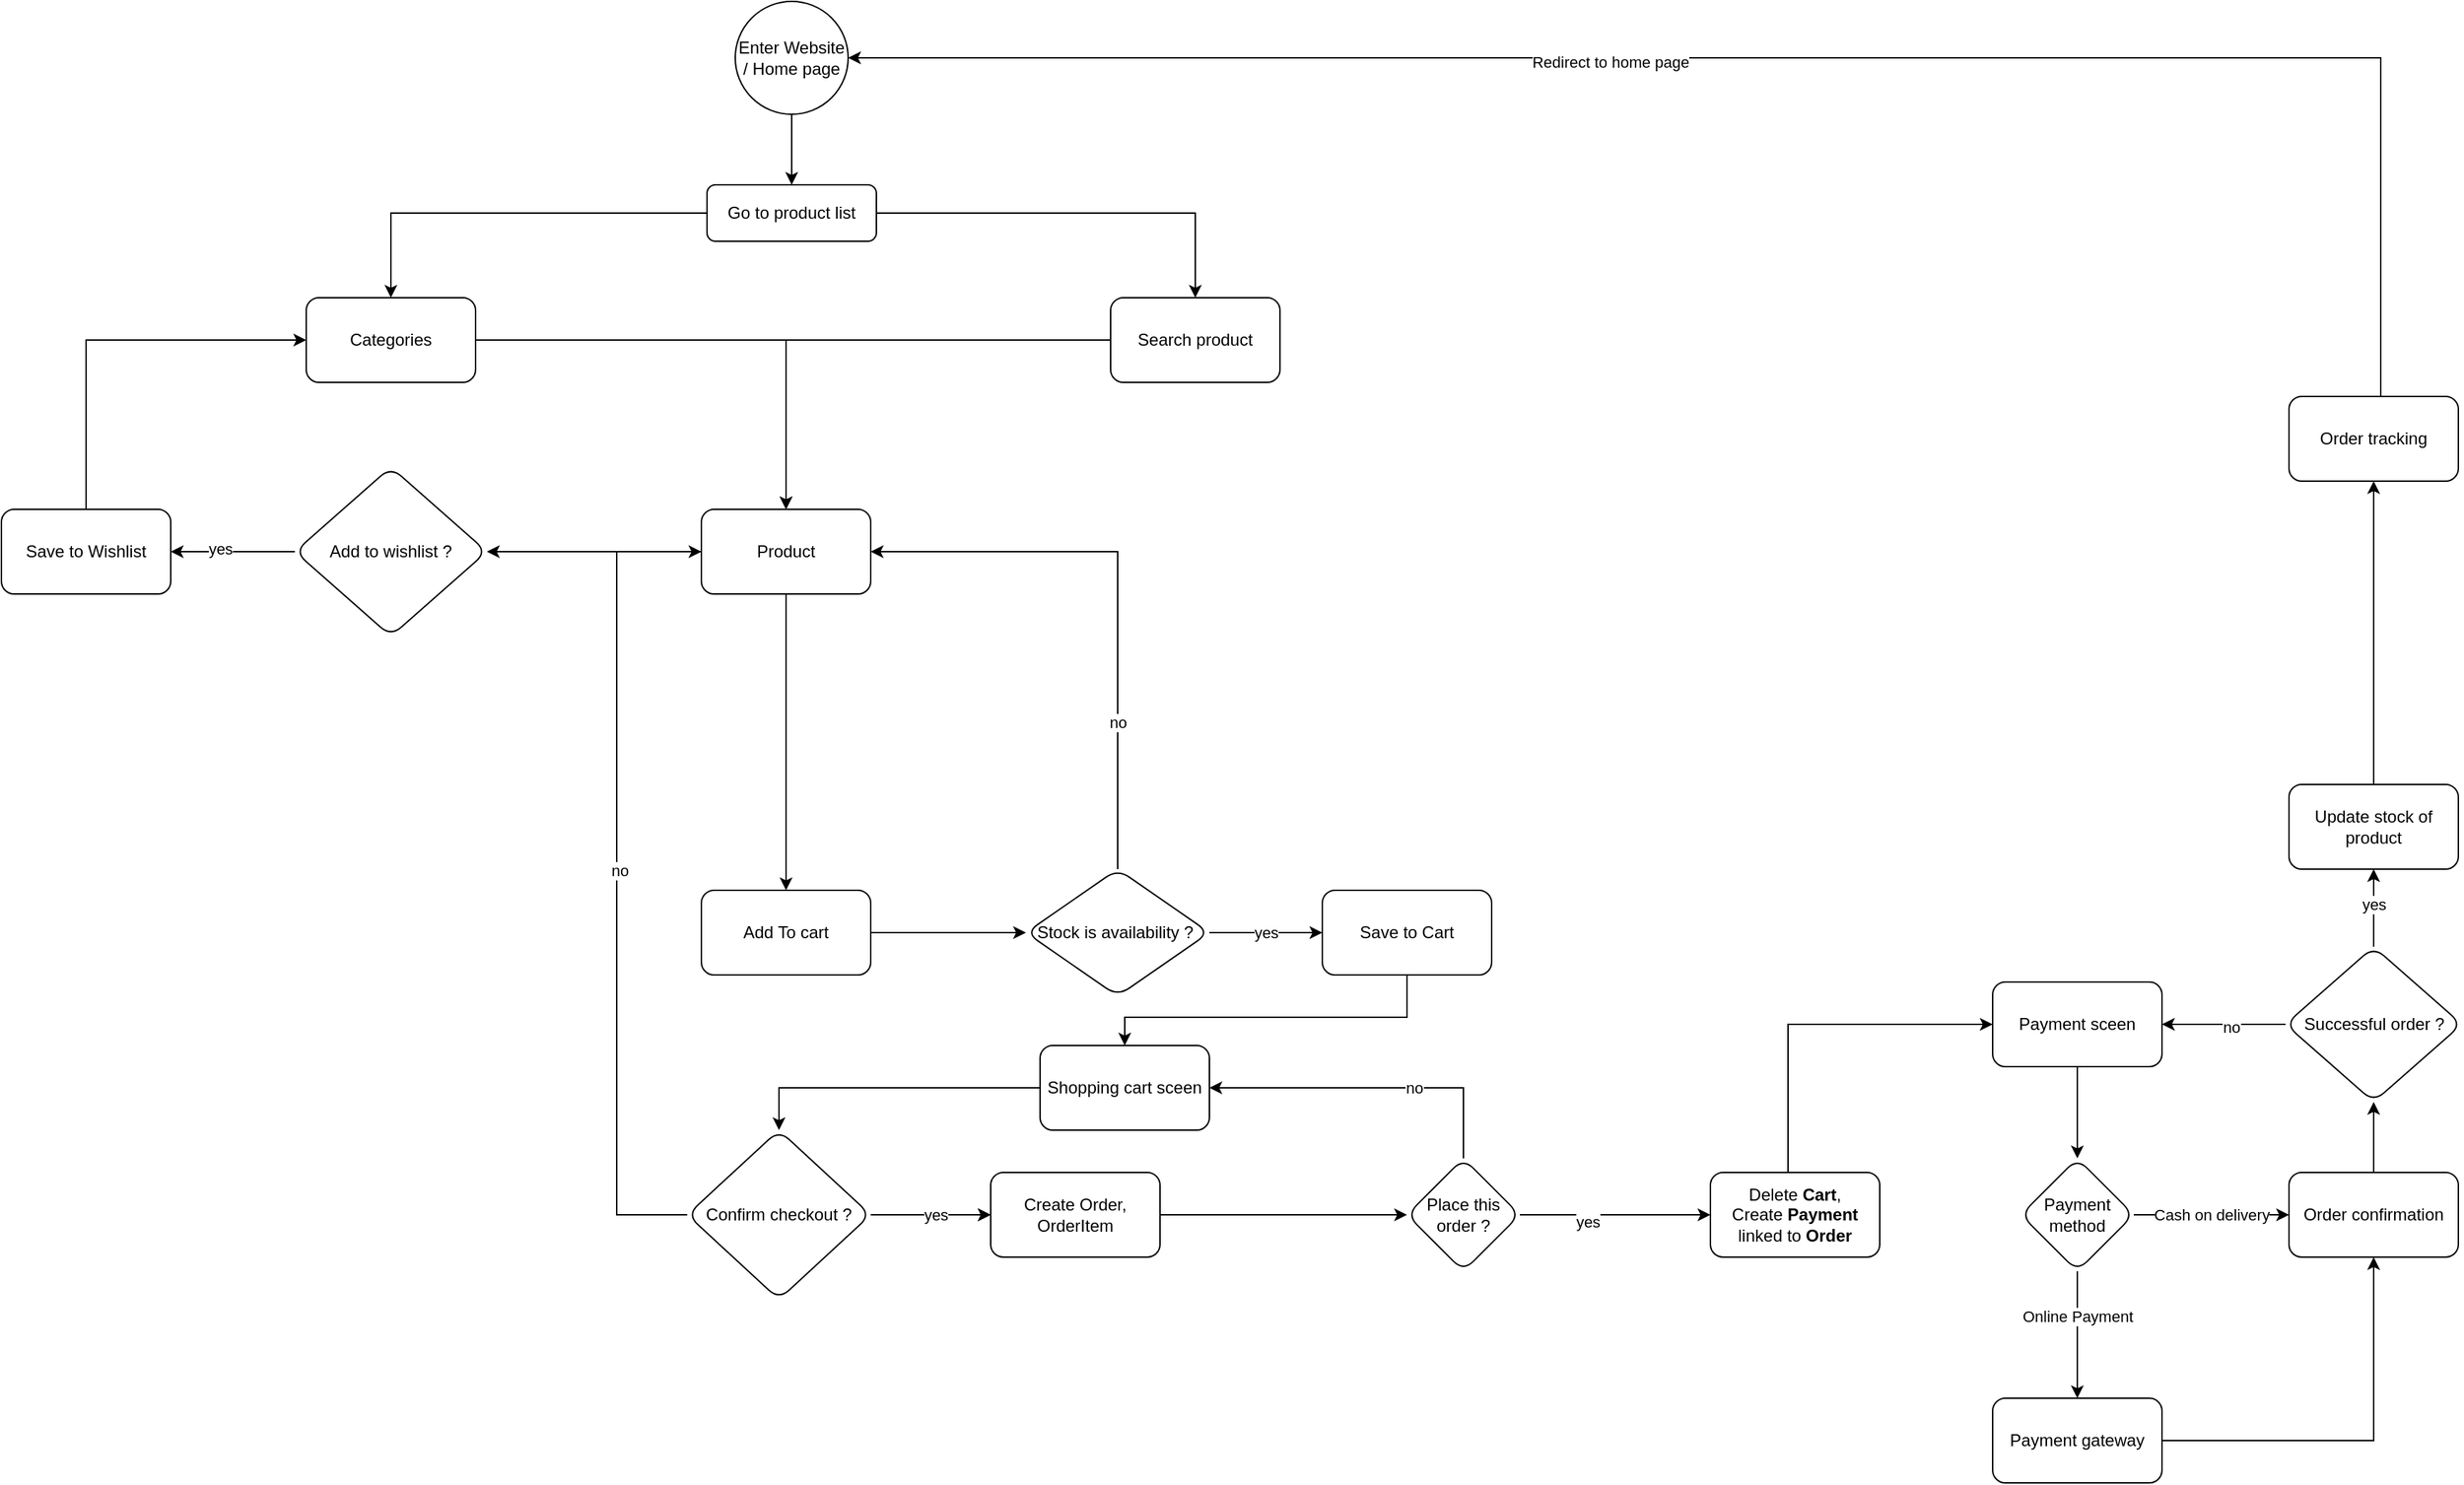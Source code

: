 <mxfile version="26.0.16">
  <diagram id="C5RBs43oDa-KdzZeNtuy" name="Page-1">
    <mxGraphModel dx="1820" dy="1865" grid="1" gridSize="10" guides="1" tooltips="1" connect="1" arrows="1" fold="1" page="1" pageScale="1" pageWidth="827" pageHeight="1169" math="0" shadow="0">
      <root>
        <mxCell id="WIyWlLk6GJQsqaUBKTNV-0" />
        <mxCell id="WIyWlLk6GJQsqaUBKTNV-1" parent="WIyWlLk6GJQsqaUBKTNV-0" />
        <mxCell id="nSsZOLsbIUvvTq5Wi3pr-3" value="" style="edgeStyle=orthogonalEdgeStyle;rounded=0;orthogonalLoop=1;jettySize=auto;html=1;" edge="1" parent="WIyWlLk6GJQsqaUBKTNV-1" source="WIyWlLk6GJQsqaUBKTNV-3" target="nSsZOLsbIUvvTq5Wi3pr-2">
          <mxGeometry relative="1" as="geometry" />
        </mxCell>
        <mxCell id="nSsZOLsbIUvvTq5Wi3pr-5" value="" style="edgeStyle=orthogonalEdgeStyle;rounded=0;orthogonalLoop=1;jettySize=auto;html=1;" edge="1" parent="WIyWlLk6GJQsqaUBKTNV-1" source="WIyWlLk6GJQsqaUBKTNV-3" target="nSsZOLsbIUvvTq5Wi3pr-4">
          <mxGeometry relative="1" as="geometry" />
        </mxCell>
        <mxCell id="WIyWlLk6GJQsqaUBKTNV-3" value="Go to product list" style="rounded=1;whiteSpace=wrap;html=1;fontSize=12;glass=0;strokeWidth=1;shadow=0;" parent="WIyWlLk6GJQsqaUBKTNV-1" vertex="1">
          <mxGeometry x="354" y="70" width="120" height="40" as="geometry" />
        </mxCell>
        <mxCell id="nSsZOLsbIUvvTq5Wi3pr-1" style="edgeStyle=orthogonalEdgeStyle;rounded=0;orthogonalLoop=1;jettySize=auto;html=1;entryX=0.5;entryY=0;entryDx=0;entryDy=0;" edge="1" parent="WIyWlLk6GJQsqaUBKTNV-1" source="nSsZOLsbIUvvTq5Wi3pr-0" target="WIyWlLk6GJQsqaUBKTNV-3">
          <mxGeometry relative="1" as="geometry" />
        </mxCell>
        <mxCell id="nSsZOLsbIUvvTq5Wi3pr-0" value="Enter Website / Home page" style="ellipse;whiteSpace=wrap;html=1;aspect=fixed;" vertex="1" parent="WIyWlLk6GJQsqaUBKTNV-1">
          <mxGeometry x="374" y="-60" width="80" height="80" as="geometry" />
        </mxCell>
        <mxCell id="nSsZOLsbIUvvTq5Wi3pr-9" style="edgeStyle=orthogonalEdgeStyle;rounded=0;orthogonalLoop=1;jettySize=auto;html=1;entryX=0.5;entryY=0;entryDx=0;entryDy=0;" edge="1" parent="WIyWlLk6GJQsqaUBKTNV-1" source="nSsZOLsbIUvvTq5Wi3pr-2" target="nSsZOLsbIUvvTq5Wi3pr-6">
          <mxGeometry relative="1" as="geometry">
            <Array as="points">
              <mxPoint x="410" y="180" />
            </Array>
          </mxGeometry>
        </mxCell>
        <mxCell id="nSsZOLsbIUvvTq5Wi3pr-2" value="Search product" style="whiteSpace=wrap;html=1;rounded=1;glass=0;strokeWidth=1;shadow=0;" vertex="1" parent="WIyWlLk6GJQsqaUBKTNV-1">
          <mxGeometry x="640" y="150" width="120" height="60" as="geometry" />
        </mxCell>
        <mxCell id="nSsZOLsbIUvvTq5Wi3pr-7" value="" style="edgeStyle=orthogonalEdgeStyle;rounded=0;orthogonalLoop=1;jettySize=auto;html=1;entryX=0.5;entryY=0;entryDx=0;entryDy=0;" edge="1" parent="WIyWlLk6GJQsqaUBKTNV-1" source="nSsZOLsbIUvvTq5Wi3pr-4" target="nSsZOLsbIUvvTq5Wi3pr-6">
          <mxGeometry relative="1" as="geometry">
            <Array as="points">
              <mxPoint x="410" y="180" />
            </Array>
          </mxGeometry>
        </mxCell>
        <mxCell id="nSsZOLsbIUvvTq5Wi3pr-4" value="Categories" style="whiteSpace=wrap;html=1;rounded=1;glass=0;strokeWidth=1;shadow=0;" vertex="1" parent="WIyWlLk6GJQsqaUBKTNV-1">
          <mxGeometry x="70" y="150" width="120" height="60" as="geometry" />
        </mxCell>
        <mxCell id="nSsZOLsbIUvvTq5Wi3pr-11" value="" style="edgeStyle=orthogonalEdgeStyle;rounded=0;orthogonalLoop=1;jettySize=auto;html=1;" edge="1" parent="WIyWlLk6GJQsqaUBKTNV-1" source="nSsZOLsbIUvvTq5Wi3pr-6" target="nSsZOLsbIUvvTq5Wi3pr-10">
          <mxGeometry relative="1" as="geometry" />
        </mxCell>
        <mxCell id="nSsZOLsbIUvvTq5Wi3pr-24" value="" style="edgeStyle=orthogonalEdgeStyle;rounded=0;orthogonalLoop=1;jettySize=auto;html=1;entryX=0.5;entryY=0;entryDx=0;entryDy=0;" edge="1" parent="WIyWlLk6GJQsqaUBKTNV-1" source="nSsZOLsbIUvvTq5Wi3pr-6" target="nSsZOLsbIUvvTq5Wi3pr-13">
          <mxGeometry relative="1" as="geometry">
            <mxPoint x="410" y="410" as="targetPoint" />
          </mxGeometry>
        </mxCell>
        <mxCell id="nSsZOLsbIUvvTq5Wi3pr-6" value="Product" style="whiteSpace=wrap;html=1;rounded=1;glass=0;strokeWidth=1;shadow=0;" vertex="1" parent="WIyWlLk6GJQsqaUBKTNV-1">
          <mxGeometry x="350" y="300" width="120" height="60" as="geometry" />
        </mxCell>
        <mxCell id="nSsZOLsbIUvvTq5Wi3pr-20" value="" style="edgeStyle=orthogonalEdgeStyle;rounded=0;orthogonalLoop=1;jettySize=auto;html=1;" edge="1" parent="WIyWlLk6GJQsqaUBKTNV-1" source="nSsZOLsbIUvvTq5Wi3pr-10" target="nSsZOLsbIUvvTq5Wi3pr-19">
          <mxGeometry relative="1" as="geometry" />
        </mxCell>
        <mxCell id="nSsZOLsbIUvvTq5Wi3pr-21" value="yes" style="edgeLabel;html=1;align=center;verticalAlign=middle;resizable=0;points=[];" vertex="1" connectable="0" parent="nSsZOLsbIUvvTq5Wi3pr-20">
          <mxGeometry x="0.204" y="-2" relative="1" as="geometry">
            <mxPoint as="offset" />
          </mxGeometry>
        </mxCell>
        <mxCell id="nSsZOLsbIUvvTq5Wi3pr-10" value="Add to wishlist ?" style="rhombus;whiteSpace=wrap;html=1;rounded=1;glass=0;strokeWidth=1;shadow=0;" vertex="1" parent="WIyWlLk6GJQsqaUBKTNV-1">
          <mxGeometry x="62" y="270" width="136" height="120" as="geometry" />
        </mxCell>
        <mxCell id="nSsZOLsbIUvvTq5Wi3pr-63" value="" style="edgeStyle=orthogonalEdgeStyle;rounded=0;orthogonalLoop=1;jettySize=auto;html=1;" edge="1" parent="WIyWlLk6GJQsqaUBKTNV-1" source="nSsZOLsbIUvvTq5Wi3pr-13" target="nSsZOLsbIUvvTq5Wi3pr-62">
          <mxGeometry relative="1" as="geometry" />
        </mxCell>
        <mxCell id="nSsZOLsbIUvvTq5Wi3pr-13" value="Add To cart" style="whiteSpace=wrap;html=1;rounded=1;glass=0;strokeWidth=1;shadow=0;" vertex="1" parent="WIyWlLk6GJQsqaUBKTNV-1">
          <mxGeometry x="350" y="570" width="120" height="60" as="geometry" />
        </mxCell>
        <mxCell id="nSsZOLsbIUvvTq5Wi3pr-32" style="edgeStyle=orthogonalEdgeStyle;rounded=0;orthogonalLoop=1;jettySize=auto;html=1;" edge="1" parent="WIyWlLk6GJQsqaUBKTNV-1" source="nSsZOLsbIUvvTq5Wi3pr-15" target="nSsZOLsbIUvvTq5Wi3pr-6">
          <mxGeometry relative="1" as="geometry">
            <Array as="points">
              <mxPoint x="290" y="800" />
              <mxPoint x="290" y="330" />
            </Array>
          </mxGeometry>
        </mxCell>
        <mxCell id="nSsZOLsbIUvvTq5Wi3pr-33" value="no" style="edgeLabel;html=1;align=center;verticalAlign=middle;resizable=0;points=[];" vertex="1" connectable="0" parent="nSsZOLsbIUvvTq5Wi3pr-32">
          <mxGeometry x="0.013" y="-2" relative="1" as="geometry">
            <mxPoint as="offset" />
          </mxGeometry>
        </mxCell>
        <mxCell id="nSsZOLsbIUvvTq5Wi3pr-35" value="" style="edgeStyle=orthogonalEdgeStyle;rounded=0;orthogonalLoop=1;jettySize=auto;html=1;" edge="1" parent="WIyWlLk6GJQsqaUBKTNV-1" source="nSsZOLsbIUvvTq5Wi3pr-15" target="nSsZOLsbIUvvTq5Wi3pr-34">
          <mxGeometry relative="1" as="geometry" />
        </mxCell>
        <mxCell id="nSsZOLsbIUvvTq5Wi3pr-36" value="" style="edgeStyle=orthogonalEdgeStyle;rounded=0;orthogonalLoop=1;jettySize=auto;html=1;" edge="1" parent="WIyWlLk6GJQsqaUBKTNV-1" source="nSsZOLsbIUvvTq5Wi3pr-15" target="nSsZOLsbIUvvTq5Wi3pr-34">
          <mxGeometry relative="1" as="geometry" />
        </mxCell>
        <mxCell id="nSsZOLsbIUvvTq5Wi3pr-37" value="yes" style="edgeLabel;html=1;align=center;verticalAlign=middle;resizable=0;points=[];" vertex="1" connectable="0" parent="nSsZOLsbIUvvTq5Wi3pr-36">
          <mxGeometry x="0.082" relative="1" as="geometry">
            <mxPoint as="offset" />
          </mxGeometry>
        </mxCell>
        <mxCell id="nSsZOLsbIUvvTq5Wi3pr-15" value="Confirm checkout ?" style="rhombus;whiteSpace=wrap;html=1;rounded=1;glass=0;strokeWidth=1;shadow=0;" vertex="1" parent="WIyWlLk6GJQsqaUBKTNV-1">
          <mxGeometry x="340" y="740" width="130" height="120" as="geometry" />
        </mxCell>
        <mxCell id="nSsZOLsbIUvvTq5Wi3pr-22" style="edgeStyle=orthogonalEdgeStyle;rounded=0;orthogonalLoop=1;jettySize=auto;html=1;" edge="1" parent="WIyWlLk6GJQsqaUBKTNV-1" source="nSsZOLsbIUvvTq5Wi3pr-19" target="nSsZOLsbIUvvTq5Wi3pr-4">
          <mxGeometry relative="1" as="geometry">
            <Array as="points">
              <mxPoint x="-86" y="180" />
            </Array>
          </mxGeometry>
        </mxCell>
        <mxCell id="nSsZOLsbIUvvTq5Wi3pr-19" value="Save to Wishlist" style="whiteSpace=wrap;html=1;rounded=1;glass=0;strokeWidth=1;shadow=0;" vertex="1" parent="WIyWlLk6GJQsqaUBKTNV-1">
          <mxGeometry x="-146" y="300" width="120" height="60" as="geometry" />
        </mxCell>
        <mxCell id="nSsZOLsbIUvvTq5Wi3pr-84" style="edgeStyle=orthogonalEdgeStyle;rounded=0;orthogonalLoop=1;jettySize=auto;html=1;" edge="1" parent="WIyWlLk6GJQsqaUBKTNV-1" source="nSsZOLsbIUvvTq5Wi3pr-29" target="nSsZOLsbIUvvTq5Wi3pr-81">
          <mxGeometry relative="1" as="geometry">
            <Array as="points">
              <mxPoint x="850" y="660" />
              <mxPoint x="650" y="660" />
            </Array>
          </mxGeometry>
        </mxCell>
        <mxCell id="nSsZOLsbIUvvTq5Wi3pr-29" value="Save to Cart" style="whiteSpace=wrap;html=1;rounded=1;glass=0;strokeWidth=1;shadow=0;" vertex="1" parent="WIyWlLk6GJQsqaUBKTNV-1">
          <mxGeometry x="790" y="570" width="120" height="60" as="geometry" />
        </mxCell>
        <mxCell id="nSsZOLsbIUvvTq5Wi3pr-41" value="" style="edgeStyle=orthogonalEdgeStyle;rounded=0;orthogonalLoop=1;jettySize=auto;html=1;entryX=0;entryY=0.5;entryDx=0;entryDy=0;" edge="1" parent="WIyWlLk6GJQsqaUBKTNV-1" source="nSsZOLsbIUvvTq5Wi3pr-34" target="nSsZOLsbIUvvTq5Wi3pr-38">
          <mxGeometry relative="1" as="geometry">
            <mxPoint x="755" y="800" as="targetPoint" />
          </mxGeometry>
        </mxCell>
        <mxCell id="nSsZOLsbIUvvTq5Wi3pr-34" value="Create Order, OrderItem" style="whiteSpace=wrap;html=1;rounded=1;glass=0;strokeWidth=1;shadow=0;" vertex="1" parent="WIyWlLk6GJQsqaUBKTNV-1">
          <mxGeometry x="555" y="770" width="120" height="60" as="geometry" />
        </mxCell>
        <mxCell id="nSsZOLsbIUvvTq5Wi3pr-46" value="" style="edgeStyle=orthogonalEdgeStyle;rounded=0;orthogonalLoop=1;jettySize=auto;html=1;" edge="1" parent="WIyWlLk6GJQsqaUBKTNV-1" source="nSsZOLsbIUvvTq5Wi3pr-38" target="nSsZOLsbIUvvTq5Wi3pr-45">
          <mxGeometry relative="1" as="geometry" />
        </mxCell>
        <mxCell id="nSsZOLsbIUvvTq5Wi3pr-47" value="yes" style="edgeLabel;html=1;align=center;verticalAlign=middle;resizable=0;points=[];" vertex="1" connectable="0" parent="nSsZOLsbIUvvTq5Wi3pr-46">
          <mxGeometry x="-0.3" y="-5" relative="1" as="geometry">
            <mxPoint as="offset" />
          </mxGeometry>
        </mxCell>
        <mxCell id="nSsZOLsbIUvvTq5Wi3pr-82" style="edgeStyle=orthogonalEdgeStyle;rounded=0;orthogonalLoop=1;jettySize=auto;html=1;" edge="1" parent="WIyWlLk6GJQsqaUBKTNV-1" source="nSsZOLsbIUvvTq5Wi3pr-38" target="nSsZOLsbIUvvTq5Wi3pr-81">
          <mxGeometry relative="1" as="geometry">
            <Array as="points">
              <mxPoint x="890" y="710" />
            </Array>
          </mxGeometry>
        </mxCell>
        <mxCell id="nSsZOLsbIUvvTq5Wi3pr-85" value="no" style="edgeLabel;html=1;align=center;verticalAlign=middle;resizable=0;points=[];" vertex="1" connectable="0" parent="nSsZOLsbIUvvTq5Wi3pr-82">
          <mxGeometry x="-0.263" relative="1" as="geometry">
            <mxPoint as="offset" />
          </mxGeometry>
        </mxCell>
        <mxCell id="nSsZOLsbIUvvTq5Wi3pr-38" value="Place this order ?" style="rhombus;whiteSpace=wrap;html=1;rounded=1;glass=0;strokeWidth=1;shadow=0;" vertex="1" parent="WIyWlLk6GJQsqaUBKTNV-1">
          <mxGeometry x="850" y="760" width="80" height="80" as="geometry" />
        </mxCell>
        <mxCell id="nSsZOLsbIUvvTq5Wi3pr-77" style="edgeStyle=orthogonalEdgeStyle;rounded=0;orthogonalLoop=1;jettySize=auto;html=1;" edge="1" parent="WIyWlLk6GJQsqaUBKTNV-1" source="nSsZOLsbIUvvTq5Wi3pr-45" target="nSsZOLsbIUvvTq5Wi3pr-76">
          <mxGeometry relative="1" as="geometry">
            <Array as="points">
              <mxPoint x="1120" y="665" />
            </Array>
          </mxGeometry>
        </mxCell>
        <mxCell id="nSsZOLsbIUvvTq5Wi3pr-45" value="Delete &lt;b&gt;Cart&lt;/b&gt;,&lt;div&gt;Create &lt;b&gt;Payment&lt;/b&gt; linked to &lt;b&gt;Order&lt;/b&gt;&lt;/div&gt;" style="whiteSpace=wrap;html=1;rounded=1;glass=0;strokeWidth=1;shadow=0;" vertex="1" parent="WIyWlLk6GJQsqaUBKTNV-1">
          <mxGeometry x="1065" y="770" width="120" height="60" as="geometry" />
        </mxCell>
        <mxCell id="nSsZOLsbIUvvTq5Wi3pr-53" value="" style="edgeStyle=orthogonalEdgeStyle;rounded=0;orthogonalLoop=1;jettySize=auto;html=1;" edge="1" parent="WIyWlLk6GJQsqaUBKTNV-1" source="nSsZOLsbIUvvTq5Wi3pr-50" target="nSsZOLsbIUvvTq5Wi3pr-52">
          <mxGeometry relative="1" as="geometry" />
        </mxCell>
        <mxCell id="nSsZOLsbIUvvTq5Wi3pr-54" value="Online Payment" style="edgeLabel;html=1;align=center;verticalAlign=middle;resizable=0;points=[];" vertex="1" connectable="0" parent="nSsZOLsbIUvvTq5Wi3pr-53">
          <mxGeometry x="-0.296" relative="1" as="geometry">
            <mxPoint as="offset" />
          </mxGeometry>
        </mxCell>
        <mxCell id="nSsZOLsbIUvvTq5Wi3pr-56" value="Cash on delivery" style="edgeStyle=orthogonalEdgeStyle;rounded=0;orthogonalLoop=1;jettySize=auto;html=1;" edge="1" parent="WIyWlLk6GJQsqaUBKTNV-1" source="nSsZOLsbIUvvTq5Wi3pr-50" target="nSsZOLsbIUvvTq5Wi3pr-55">
          <mxGeometry relative="1" as="geometry" />
        </mxCell>
        <mxCell id="nSsZOLsbIUvvTq5Wi3pr-50" value="Payment method" style="rhombus;whiteSpace=wrap;html=1;rounded=1;glass=0;strokeWidth=1;shadow=0;" vertex="1" parent="WIyWlLk6GJQsqaUBKTNV-1">
          <mxGeometry x="1285" y="760" width="80" height="80" as="geometry" />
        </mxCell>
        <mxCell id="nSsZOLsbIUvvTq5Wi3pr-57" style="edgeStyle=orthogonalEdgeStyle;rounded=0;orthogonalLoop=1;jettySize=auto;html=1;entryX=0.5;entryY=1;entryDx=0;entryDy=0;" edge="1" parent="WIyWlLk6GJQsqaUBKTNV-1" source="nSsZOLsbIUvvTq5Wi3pr-52" target="nSsZOLsbIUvvTq5Wi3pr-55">
          <mxGeometry relative="1" as="geometry">
            <Array as="points">
              <mxPoint x="1535" y="960" />
            </Array>
          </mxGeometry>
        </mxCell>
        <mxCell id="nSsZOLsbIUvvTq5Wi3pr-52" value="Payment gateway" style="whiteSpace=wrap;html=1;rounded=1;glass=0;strokeWidth=1;shadow=0;" vertex="1" parent="WIyWlLk6GJQsqaUBKTNV-1">
          <mxGeometry x="1265" y="930" width="120" height="60" as="geometry" />
        </mxCell>
        <mxCell id="nSsZOLsbIUvvTq5Wi3pr-69" value="" style="edgeStyle=orthogonalEdgeStyle;rounded=0;orthogonalLoop=1;jettySize=auto;html=1;" edge="1" parent="WIyWlLk6GJQsqaUBKTNV-1" source="nSsZOLsbIUvvTq5Wi3pr-55" target="nSsZOLsbIUvvTq5Wi3pr-68">
          <mxGeometry relative="1" as="geometry" />
        </mxCell>
        <mxCell id="nSsZOLsbIUvvTq5Wi3pr-55" value="Order confirmation" style="whiteSpace=wrap;html=1;rounded=1;glass=0;strokeWidth=1;shadow=0;" vertex="1" parent="WIyWlLk6GJQsqaUBKTNV-1">
          <mxGeometry x="1475" y="770" width="120" height="60" as="geometry" />
        </mxCell>
        <mxCell id="nSsZOLsbIUvvTq5Wi3pr-60" style="edgeStyle=orthogonalEdgeStyle;rounded=0;orthogonalLoop=1;jettySize=auto;html=1;" edge="1" parent="WIyWlLk6GJQsqaUBKTNV-1" source="nSsZOLsbIUvvTq5Wi3pr-58" target="nSsZOLsbIUvvTq5Wi3pr-0">
          <mxGeometry relative="1" as="geometry">
            <Array as="points">
              <mxPoint x="1540" y="-20" />
            </Array>
          </mxGeometry>
        </mxCell>
        <mxCell id="nSsZOLsbIUvvTq5Wi3pr-61" value="Redirect to home page" style="edgeLabel;html=1;align=center;verticalAlign=middle;resizable=0;points=[];" vertex="1" connectable="0" parent="nSsZOLsbIUvvTq5Wi3pr-60">
          <mxGeometry x="0.186" y="3" relative="1" as="geometry">
            <mxPoint as="offset" />
          </mxGeometry>
        </mxCell>
        <mxCell id="nSsZOLsbIUvvTq5Wi3pr-58" value="Order tracking" style="whiteSpace=wrap;html=1;rounded=1;glass=0;strokeWidth=1;shadow=0;" vertex="1" parent="WIyWlLk6GJQsqaUBKTNV-1">
          <mxGeometry x="1475" y="220" width="120" height="60" as="geometry" />
        </mxCell>
        <mxCell id="nSsZOLsbIUvvTq5Wi3pr-64" value="yes" style="edgeStyle=orthogonalEdgeStyle;rounded=0;orthogonalLoop=1;jettySize=auto;html=1;" edge="1" parent="WIyWlLk6GJQsqaUBKTNV-1" source="nSsZOLsbIUvvTq5Wi3pr-62" target="nSsZOLsbIUvvTq5Wi3pr-29">
          <mxGeometry relative="1" as="geometry" />
        </mxCell>
        <mxCell id="nSsZOLsbIUvvTq5Wi3pr-65" style="edgeStyle=orthogonalEdgeStyle;rounded=0;orthogonalLoop=1;jettySize=auto;html=1;" edge="1" parent="WIyWlLk6GJQsqaUBKTNV-1" source="nSsZOLsbIUvvTq5Wi3pr-62" target="nSsZOLsbIUvvTq5Wi3pr-6">
          <mxGeometry relative="1" as="geometry">
            <Array as="points">
              <mxPoint x="645" y="330" />
            </Array>
          </mxGeometry>
        </mxCell>
        <mxCell id="nSsZOLsbIUvvTq5Wi3pr-66" value="no" style="edgeLabel;html=1;align=center;verticalAlign=middle;resizable=0;points=[];" vertex="1" connectable="0" parent="nSsZOLsbIUvvTq5Wi3pr-65">
          <mxGeometry x="-0.48" relative="1" as="geometry">
            <mxPoint as="offset" />
          </mxGeometry>
        </mxCell>
        <mxCell id="nSsZOLsbIUvvTq5Wi3pr-62" value="Stock is availability ?&amp;nbsp;" style="rhombus;whiteSpace=wrap;html=1;rounded=1;glass=0;strokeWidth=1;shadow=0;" vertex="1" parent="WIyWlLk6GJQsqaUBKTNV-1">
          <mxGeometry x="580" y="555" width="130" height="90" as="geometry" />
        </mxCell>
        <mxCell id="nSsZOLsbIUvvTq5Wi3pr-73" value="" style="edgeStyle=orthogonalEdgeStyle;rounded=0;orthogonalLoop=1;jettySize=auto;html=1;" edge="1" parent="WIyWlLk6GJQsqaUBKTNV-1" source="nSsZOLsbIUvvTq5Wi3pr-68" target="nSsZOLsbIUvvTq5Wi3pr-72">
          <mxGeometry relative="1" as="geometry" />
        </mxCell>
        <mxCell id="nSsZOLsbIUvvTq5Wi3pr-75" value="yes" style="edgeLabel;html=1;align=center;verticalAlign=middle;resizable=0;points=[];" vertex="1" connectable="0" parent="nSsZOLsbIUvvTq5Wi3pr-73">
          <mxGeometry x="0.108" relative="1" as="geometry">
            <mxPoint as="offset" />
          </mxGeometry>
        </mxCell>
        <mxCell id="nSsZOLsbIUvvTq5Wi3pr-79" style="edgeStyle=orthogonalEdgeStyle;rounded=0;orthogonalLoop=1;jettySize=auto;html=1;entryX=1;entryY=0.5;entryDx=0;entryDy=0;" edge="1" parent="WIyWlLk6GJQsqaUBKTNV-1" source="nSsZOLsbIUvvTq5Wi3pr-68" target="nSsZOLsbIUvvTq5Wi3pr-76">
          <mxGeometry relative="1" as="geometry" />
        </mxCell>
        <mxCell id="nSsZOLsbIUvvTq5Wi3pr-80" value="no" style="edgeLabel;html=1;align=center;verticalAlign=middle;resizable=0;points=[];" vertex="1" connectable="0" parent="nSsZOLsbIUvvTq5Wi3pr-79">
          <mxGeometry x="-0.109" y="2" relative="1" as="geometry">
            <mxPoint as="offset" />
          </mxGeometry>
        </mxCell>
        <mxCell id="nSsZOLsbIUvvTq5Wi3pr-68" value="Successful order ?" style="rhombus;whiteSpace=wrap;html=1;rounded=1;glass=0;strokeWidth=1;shadow=0;" vertex="1" parent="WIyWlLk6GJQsqaUBKTNV-1">
          <mxGeometry x="1472.5" y="610" width="125" height="110" as="geometry" />
        </mxCell>
        <mxCell id="nSsZOLsbIUvvTq5Wi3pr-74" style="edgeStyle=orthogonalEdgeStyle;rounded=0;orthogonalLoop=1;jettySize=auto;html=1;entryX=0.5;entryY=1;entryDx=0;entryDy=0;" edge="1" parent="WIyWlLk6GJQsqaUBKTNV-1" source="nSsZOLsbIUvvTq5Wi3pr-72" target="nSsZOLsbIUvvTq5Wi3pr-58">
          <mxGeometry relative="1" as="geometry" />
        </mxCell>
        <mxCell id="nSsZOLsbIUvvTq5Wi3pr-72" value="Update stock of product" style="whiteSpace=wrap;html=1;rounded=1;glass=0;strokeWidth=1;shadow=0;" vertex="1" parent="WIyWlLk6GJQsqaUBKTNV-1">
          <mxGeometry x="1475" y="495" width="120" height="60" as="geometry" />
        </mxCell>
        <mxCell id="nSsZOLsbIUvvTq5Wi3pr-78" style="edgeStyle=orthogonalEdgeStyle;rounded=0;orthogonalLoop=1;jettySize=auto;html=1;" edge="1" parent="WIyWlLk6GJQsqaUBKTNV-1" source="nSsZOLsbIUvvTq5Wi3pr-76" target="nSsZOLsbIUvvTq5Wi3pr-50">
          <mxGeometry relative="1" as="geometry" />
        </mxCell>
        <mxCell id="nSsZOLsbIUvvTq5Wi3pr-76" value="Payment sceen" style="rounded=1;whiteSpace=wrap;html=1;" vertex="1" parent="WIyWlLk6GJQsqaUBKTNV-1">
          <mxGeometry x="1265" y="635" width="120" height="60" as="geometry" />
        </mxCell>
        <mxCell id="nSsZOLsbIUvvTq5Wi3pr-83" style="edgeStyle=orthogonalEdgeStyle;rounded=0;orthogonalLoop=1;jettySize=auto;html=1;" edge="1" parent="WIyWlLk6GJQsqaUBKTNV-1" source="nSsZOLsbIUvvTq5Wi3pr-81" target="nSsZOLsbIUvvTq5Wi3pr-15">
          <mxGeometry relative="1" as="geometry">
            <Array as="points">
              <mxPoint x="405" y="710" />
            </Array>
          </mxGeometry>
        </mxCell>
        <mxCell id="nSsZOLsbIUvvTq5Wi3pr-81" value="Shopping cart sceen" style="rounded=1;whiteSpace=wrap;html=1;" vertex="1" parent="WIyWlLk6GJQsqaUBKTNV-1">
          <mxGeometry x="590" y="680" width="120" height="60" as="geometry" />
        </mxCell>
      </root>
    </mxGraphModel>
  </diagram>
</mxfile>
